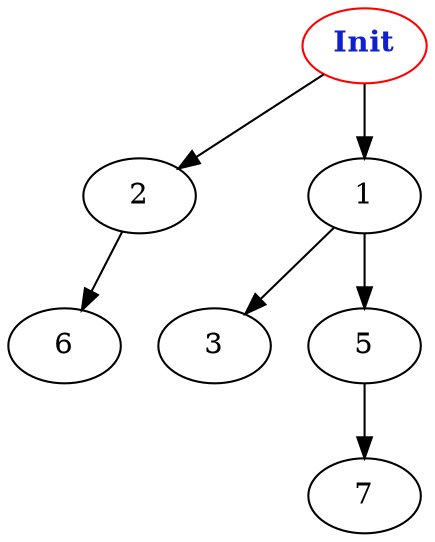 digraph "Perturbed Net Graph with 7 nodes" {
edge ["class"="link-class"]
"0" ["color"="red","label"=<<b>Init</b>>,"fontcolor"="#1020d0"]
"0" -> "2" ["weight"="1.0"]
"0" -> "1" ["weight"="9.0"]
"2" -> "6" ["weight"="1.0"]
"1" -> "3" ["weight"="1.0"]
"1" -> "5" ["weight"="3.0"]
"5" -> "7" ["weight"="2.0"]
}